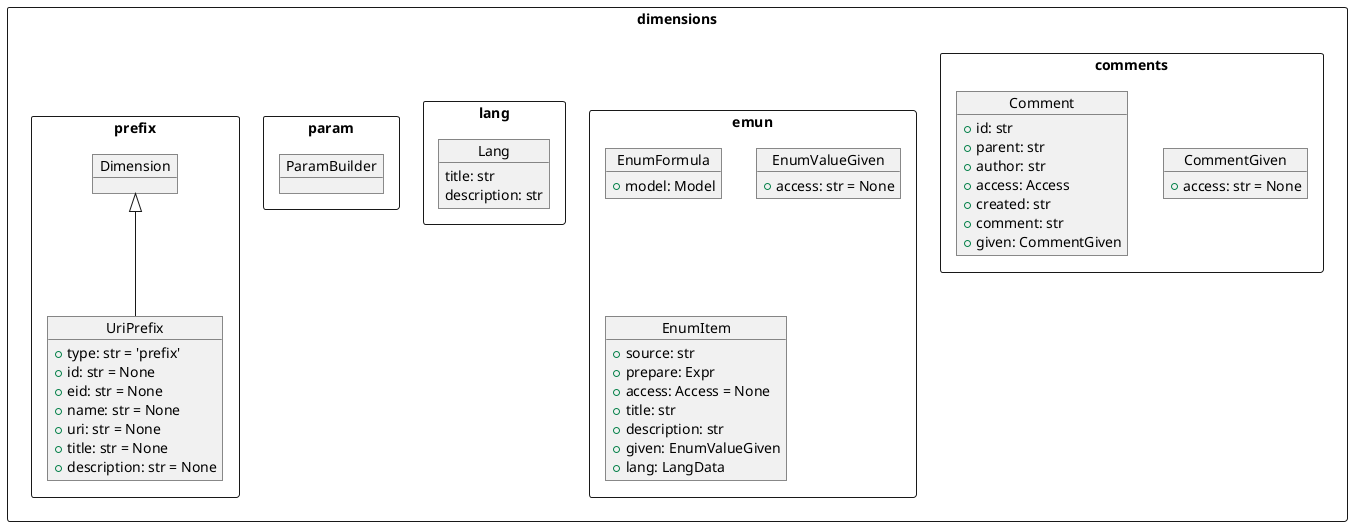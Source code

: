 @startuml
package dimensions <<Rectangle>> {
    package comments <<Rectangle>> {
        object CommentGiven {
                +access: str = None
        }

        object Comment {
                +id: str
                +parent: str
                +author: str
                +access: Access
                +created: str
                +comment: str
                +given: CommentGiven
        }
    }

    package emun <<>Rectangle>> {

        object EnumFormula {
            +model: Model
        }

        object EnumValueGiven {
            +access: str = None
        }

        object EnumItem {
            +source: str
            +prepare: Expr
            +access: Access = None
            +title: str
            +description: str
            +given: EnumValueGiven
            +lang: LangData
        }

    }

    package lang <<>Rectangle>> {
        object Lang {
            title: str
            description: str
        }
    }

    package param <<>Rectangle>> {
        object ParamBuilder {

        }
    }

    package prefix <<>Rectangle>> {
        object Dimension {

        }

        object UriPrefix {
            +type: str = 'prefix'
            +id: str = None
            +eid: str = None
            +name: str = None
            +uri: str = None
            +title: str = None
            +description: str = None
        }

    }

}

Dimension <|-- UriPrefix



@enduml
